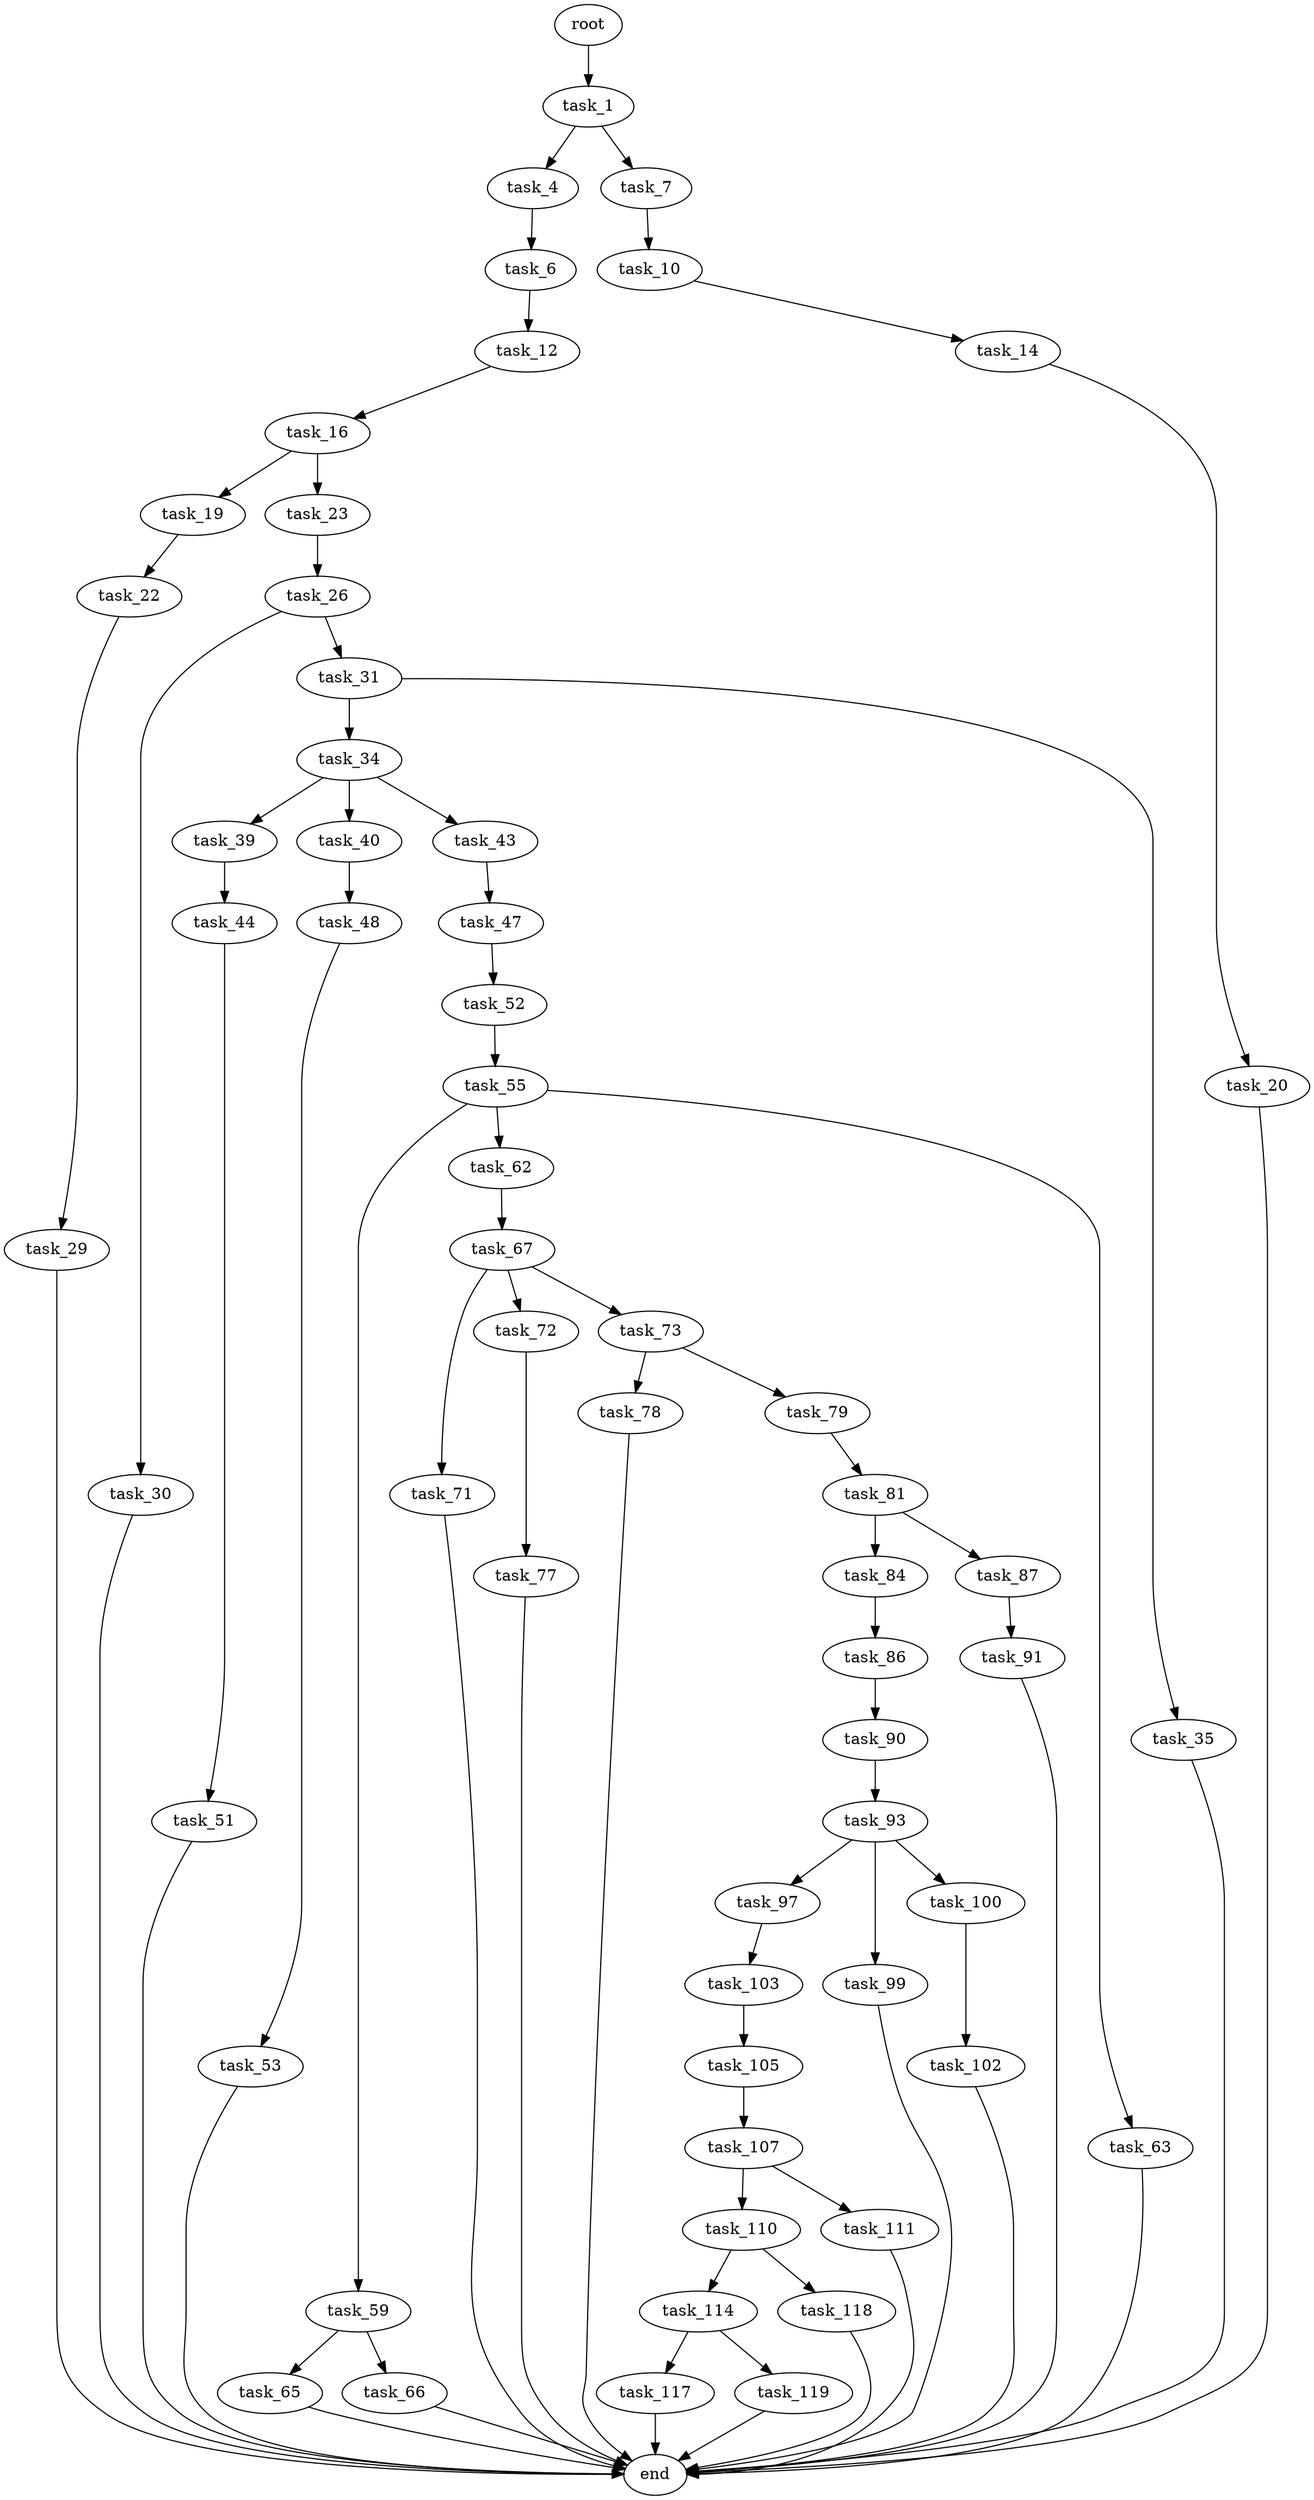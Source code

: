 digraph G {
  root [size="0.000000"];
  task_1 [size="40770219138.000000"];
  task_4 [size="782757789696.000000"];
  task_7 [size="734964014980.000000"];
  task_6 [size="436426012075.000000"];
  task_12 [size="13868289196.000000"];
  task_10 [size="334113663974.000000"];
  task_14 [size="1561054186.000000"];
  task_16 [size="193149092832.000000"];
  task_20 [size="4561152430.000000"];
  task_19 [size="68719476736.000000"];
  task_23 [size="27752233398.000000"];
  task_22 [size="14463467702.000000"];
  end [size="0.000000"];
  task_29 [size="68719476736.000000"];
  task_26 [size="32487512166.000000"];
  task_30 [size="549755813888.000000"];
  task_31 [size="33798007632.000000"];
  task_34 [size="201086932325.000000"];
  task_35 [size="2963406980.000000"];
  task_39 [size="81170336712.000000"];
  task_40 [size="4776633904.000000"];
  task_43 [size="1073741824000.000000"];
  task_44 [size="68719476736.000000"];
  task_48 [size="34009303228.000000"];
  task_47 [size="134217728000.000000"];
  task_51 [size="1073741824000.000000"];
  task_52 [size="24200124464.000000"];
  task_53 [size="270341511316.000000"];
  task_55 [size="549755813888.000000"];
  task_59 [size="231928233984.000000"];
  task_62 [size="291329128295.000000"];
  task_63 [size="1073741824000.000000"];
  task_65 [size="32276712394.000000"];
  task_66 [size="28991029248.000000"];
  task_67 [size="68719476736.000000"];
  task_71 [size="68719476736.000000"];
  task_72 [size="276621096756.000000"];
  task_73 [size="2178323122.000000"];
  task_77 [size="58534542456.000000"];
  task_78 [size="10939457887.000000"];
  task_79 [size="408653319961.000000"];
  task_81 [size="34504789644.000000"];
  task_84 [size="1089572026.000000"];
  task_87 [size="8589934592.000000"];
  task_86 [size="74785508522.000000"];
  task_90 [size="105704891265.000000"];
  task_91 [size="671039753852.000000"];
  task_93 [size="1838060641.000000"];
  task_97 [size="132642387993.000000"];
  task_99 [size="10467575624.000000"];
  task_100 [size="68719476736.000000"];
  task_103 [size="8589934592.000000"];
  task_102 [size="68719476736.000000"];
  task_105 [size="20929569397.000000"];
  task_107 [size="8589934592.000000"];
  task_110 [size="8745051450.000000"];
  task_111 [size="793159142516.000000"];
  task_114 [size="8589934592.000000"];
  task_118 [size="790733735835.000000"];
  task_117 [size="368293445632.000000"];
  task_119 [size="68719476736.000000"];

  root -> task_1 [size="1.000000"];
  task_1 -> task_4 [size="838860800.000000"];
  task_1 -> task_7 [size="838860800.000000"];
  task_4 -> task_6 [size="679477248.000000"];
  task_7 -> task_10 [size="536870912.000000"];
  task_6 -> task_12 [size="411041792.000000"];
  task_12 -> task_16 [size="301989888.000000"];
  task_10 -> task_14 [size="301989888.000000"];
  task_14 -> task_20 [size="33554432.000000"];
  task_16 -> task_19 [size="134217728.000000"];
  task_16 -> task_23 [size="134217728.000000"];
  task_20 -> end [size="1.000000"];
  task_19 -> task_22 [size="134217728.000000"];
  task_23 -> task_26 [size="679477248.000000"];
  task_22 -> task_29 [size="411041792.000000"];
  task_29 -> end [size="1.000000"];
  task_26 -> task_30 [size="536870912.000000"];
  task_26 -> task_31 [size="536870912.000000"];
  task_30 -> end [size="1.000000"];
  task_31 -> task_34 [size="536870912.000000"];
  task_31 -> task_35 [size="536870912.000000"];
  task_34 -> task_39 [size="838860800.000000"];
  task_34 -> task_40 [size="838860800.000000"];
  task_34 -> task_43 [size="838860800.000000"];
  task_35 -> end [size="1.000000"];
  task_39 -> task_44 [size="134217728.000000"];
  task_40 -> task_48 [size="301989888.000000"];
  task_43 -> task_47 [size="838860800.000000"];
  task_44 -> task_51 [size="134217728.000000"];
  task_48 -> task_53 [size="75497472.000000"];
  task_47 -> task_52 [size="209715200.000000"];
  task_51 -> end [size="1.000000"];
  task_52 -> task_55 [size="411041792.000000"];
  task_53 -> end [size="1.000000"];
  task_55 -> task_59 [size="536870912.000000"];
  task_55 -> task_62 [size="536870912.000000"];
  task_55 -> task_63 [size="536870912.000000"];
  task_59 -> task_65 [size="301989888.000000"];
  task_59 -> task_66 [size="301989888.000000"];
  task_62 -> task_67 [size="209715200.000000"];
  task_63 -> end [size="1.000000"];
  task_65 -> end [size="1.000000"];
  task_66 -> end [size="1.000000"];
  task_67 -> task_71 [size="134217728.000000"];
  task_67 -> task_72 [size="134217728.000000"];
  task_67 -> task_73 [size="134217728.000000"];
  task_71 -> end [size="1.000000"];
  task_72 -> task_77 [size="679477248.000000"];
  task_73 -> task_78 [size="209715200.000000"];
  task_73 -> task_79 [size="209715200.000000"];
  task_77 -> end [size="1.000000"];
  task_78 -> end [size="1.000000"];
  task_79 -> task_81 [size="301989888.000000"];
  task_81 -> task_84 [size="134217728.000000"];
  task_81 -> task_87 [size="134217728.000000"];
  task_84 -> task_86 [size="33554432.000000"];
  task_87 -> task_91 [size="33554432.000000"];
  task_86 -> task_90 [size="75497472.000000"];
  task_90 -> task_93 [size="411041792.000000"];
  task_91 -> end [size="1.000000"];
  task_93 -> task_97 [size="75497472.000000"];
  task_93 -> task_99 [size="75497472.000000"];
  task_93 -> task_100 [size="75497472.000000"];
  task_97 -> task_103 [size="209715200.000000"];
  task_99 -> end [size="1.000000"];
  task_100 -> task_102 [size="134217728.000000"];
  task_103 -> task_105 [size="33554432.000000"];
  task_102 -> end [size="1.000000"];
  task_105 -> task_107 [size="838860800.000000"];
  task_107 -> task_110 [size="33554432.000000"];
  task_107 -> task_111 [size="33554432.000000"];
  task_110 -> task_114 [size="209715200.000000"];
  task_110 -> task_118 [size="209715200.000000"];
  task_111 -> end [size="1.000000"];
  task_114 -> task_117 [size="33554432.000000"];
  task_114 -> task_119 [size="33554432.000000"];
  task_118 -> end [size="1.000000"];
  task_117 -> end [size="1.000000"];
  task_119 -> end [size="1.000000"];
}
